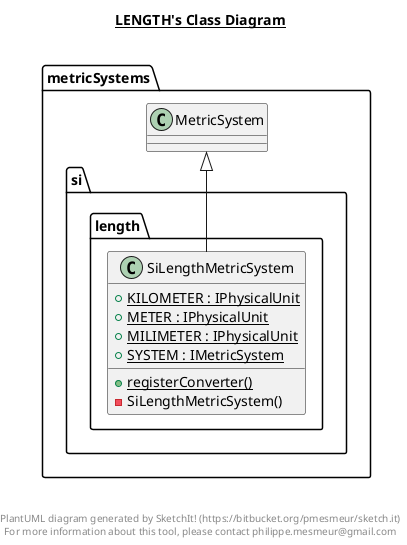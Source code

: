 @startuml

title __LENGTH's Class Diagram__\n

  namespace metricSystems {
    namespace si.length {
      class metricSystems.si.length.SiLengthMetricSystem {
          {static} + KILOMETER : IPhysicalUnit
          {static} + METER : IPhysicalUnit
          {static} + MILIMETER : IPhysicalUnit
          {static} + SYSTEM : IMetricSystem
          {static} + registerConverter()
          - SiLengthMetricSystem()
      }
    }
  }
  

  metricSystems.si.length.SiLengthMetricSystem -up-|> metricSystems.MetricSystem


right footer


PlantUML diagram generated by SketchIt! (https://bitbucket.org/pmesmeur/sketch.it)
For more information about this tool, please contact philippe.mesmeur@gmail.com
endfooter

@enduml
